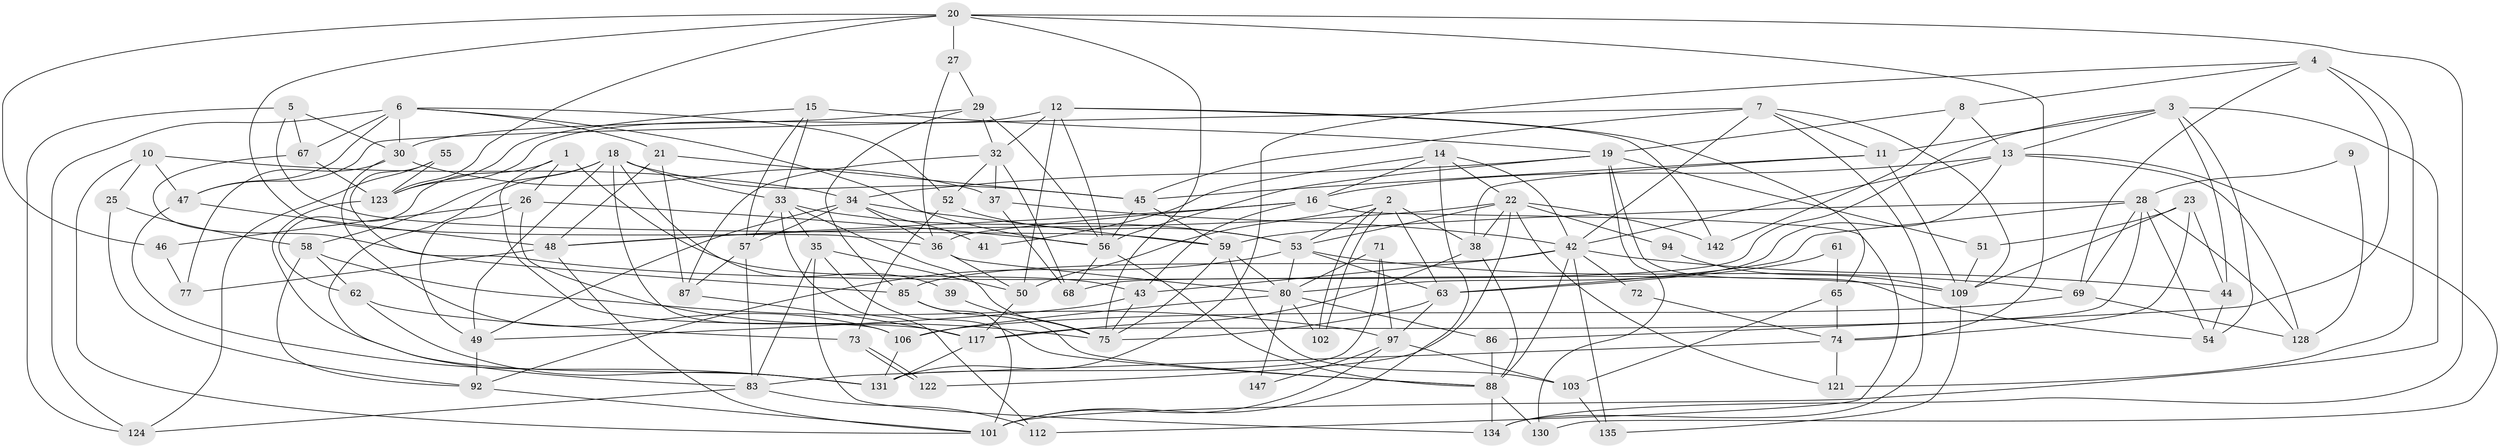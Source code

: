 // Generated by graph-tools (version 1.1) at 2025/52/02/27/25 19:52:01]
// undirected, 95 vertices, 233 edges
graph export_dot {
graph [start="1"]
  node [color=gray90,style=filled];
  1;
  2 [super="+127"];
  3 [super="+104"];
  4 [super="+24"];
  5;
  6 [super="+136"];
  7 [super="+93"];
  8;
  9;
  10 [super="+17"];
  11 [super="+60"];
  12 [super="+145"];
  13 [super="+144"];
  14 [super="+105"];
  15;
  16 [super="+118"];
  18 [super="+140"];
  19 [super="+139"];
  20 [super="+40"];
  21;
  22 [super="+79"];
  23;
  25;
  26;
  27 [super="+78"];
  28 [super="+146"];
  29 [super="+31"];
  30 [super="+95"];
  32 [super="+66"];
  33 [super="+125"];
  34 [super="+119"];
  35 [super="+70"];
  36 [super="+120"];
  37;
  38 [super="+81"];
  39;
  41;
  42 [super="+108"];
  43 [super="+100"];
  44 [super="+64"];
  45 [super="+99"];
  46;
  47 [super="+129"];
  48 [super="+76"];
  49 [super="+91"];
  50 [super="+82"];
  51;
  52;
  53 [super="+126"];
  54;
  55;
  56 [super="+110"];
  57 [super="+133"];
  58 [super="+114"];
  59 [super="+98"];
  61;
  62 [super="+84"];
  63 [super="+89"];
  65;
  67;
  68 [super="+90"];
  69 [super="+116"];
  71;
  72;
  73;
  74 [super="+107"];
  75 [super="+138"];
  77;
  80 [super="+115"];
  83 [super="+111"];
  85;
  86;
  87;
  88 [super="+96"];
  92;
  94;
  97;
  101 [super="+113"];
  102;
  103 [super="+141"];
  106 [super="+143"];
  109 [super="+132"];
  112;
  117 [super="+137"];
  121;
  122;
  123;
  124;
  128;
  130;
  131;
  134;
  135;
  142;
  147;
  1 -- 26;
  1 -- 43;
  1 -- 62;
  1 -- 117;
  2 -- 50;
  2 -- 102;
  2 -- 102;
  2 -- 63 [weight=2];
  2 -- 38 [weight=2];
  2 -- 53;
  3 -- 13;
  3 -- 54;
  3 -- 101;
  3 -- 44;
  3 -- 11;
  3 -- 68;
  4 -- 121;
  4 -- 131;
  4 -- 86;
  4 -- 8;
  4 -- 69;
  5 -- 30;
  5 -- 59;
  5 -- 67;
  5 -- 124;
  6 -- 67;
  6 -- 21;
  6 -- 52;
  6 -- 56;
  6 -- 124;
  6 -- 47;
  6 -- 30;
  7 -- 11;
  7 -- 45;
  7 -- 134;
  7 -- 42;
  7 -- 109;
  7 -- 47;
  8 -- 142;
  8 -- 13;
  8 -- 19;
  9 -- 128;
  9 -- 28;
  10 -- 101;
  10 -- 47;
  10 -- 25;
  10 -- 34;
  11 -- 38;
  11 -- 109;
  11 -- 45;
  12 -- 123;
  12 -- 65;
  12 -- 50 [weight=2];
  12 -- 142;
  12 -- 32;
  12 -- 56;
  13 -- 130;
  13 -- 42;
  13 -- 16;
  13 -- 128;
  13 -- 80;
  14 -- 101;
  14 -- 16;
  14 -- 41;
  14 -- 42;
  14 -- 22;
  15 -- 123;
  15 -- 33;
  15 -- 57;
  15 -- 19;
  16 -- 36;
  16 -- 48;
  16 -- 43;
  16 -- 112;
  18 -- 33;
  18 -- 106;
  18 -- 39;
  18 -- 45 [weight=2];
  18 -- 58;
  18 -- 49;
  18 -- 83;
  19 -- 34;
  19 -- 54;
  19 -- 130;
  19 -- 51;
  19 -- 56;
  20 -- 36;
  20 -- 27;
  20 -- 46;
  20 -- 74;
  20 -- 123;
  20 -- 75;
  20 -- 134;
  21 -- 87;
  21 -- 45;
  21 -- 48 [weight=2];
  22 -- 121;
  22 -- 142;
  22 -- 38;
  22 -- 48;
  22 -- 122;
  22 -- 94;
  22 -- 53;
  23 -- 44;
  23 -- 51;
  23 -- 109;
  23 -- 74;
  25 -- 58;
  25 -- 92;
  26 -- 49;
  26 -- 46;
  26 -- 75;
  26 -- 56;
  27 -- 36;
  27 -- 29;
  28 -- 54;
  28 -- 117 [weight=2];
  28 -- 69;
  28 -- 63;
  28 -- 128;
  28 -- 59;
  29 -- 56 [weight=2];
  29 -- 30;
  29 -- 32;
  29 -- 85;
  30 -- 77;
  30 -- 37;
  30 -- 106;
  32 -- 52;
  32 -- 68;
  32 -- 37;
  32 -- 87;
  33 -- 53;
  33 -- 35;
  33 -- 112;
  33 -- 75;
  33 -- 57;
  34 -- 36;
  34 -- 41;
  34 -- 59;
  34 -- 49;
  34 -- 57;
  35 -- 50;
  35 -- 88;
  35 -- 83;
  35 -- 134;
  36 -- 80;
  36 -- 50;
  37 -- 68;
  37 -- 42;
  38 -- 88;
  38 -- 117;
  39 -- 75;
  42 -- 88;
  42 -- 85;
  42 -- 135;
  42 -- 72;
  42 -- 43;
  42 -- 44;
  43 -- 75;
  43 -- 49;
  44 -- 54;
  45 -- 56;
  45 -- 59;
  46 -- 77;
  47 -- 48;
  47 -- 131;
  48 -- 101;
  48 -- 77;
  49 -- 92;
  50 -- 117;
  51 -- 109;
  52 -- 73;
  52 -- 53;
  53 -- 92;
  53 -- 69;
  53 -- 80;
  53 -- 63;
  55 -- 124;
  55 -- 123;
  55 -- 109;
  56 -- 68;
  56 -- 88;
  57 -- 87;
  57 -- 83;
  58 -- 97;
  58 -- 92;
  58 -- 62;
  59 -- 80;
  59 -- 103 [weight=2];
  59 -- 75;
  61 -- 65;
  61 -- 63;
  62 -- 131;
  62 -- 73;
  63 -- 97;
  63 -- 75;
  65 -- 103;
  65 -- 74;
  67 -- 85;
  67 -- 123;
  69 -- 106;
  69 -- 128;
  71 -- 131;
  71 -- 97;
  71 -- 80;
  72 -- 74;
  73 -- 122;
  73 -- 122;
  74 -- 121;
  74 -- 83;
  80 -- 147;
  80 -- 102;
  80 -- 86;
  80 -- 106;
  83 -- 112;
  83 -- 124;
  85 -- 101;
  85 -- 88;
  86 -- 88;
  87 -- 117;
  88 -- 134;
  88 -- 130;
  92 -- 101;
  94 -- 109;
  97 -- 101;
  97 -- 103;
  97 -- 147;
  103 -- 135;
  106 -- 131;
  109 -- 135;
  117 -- 131;
  123 -- 131;
}
